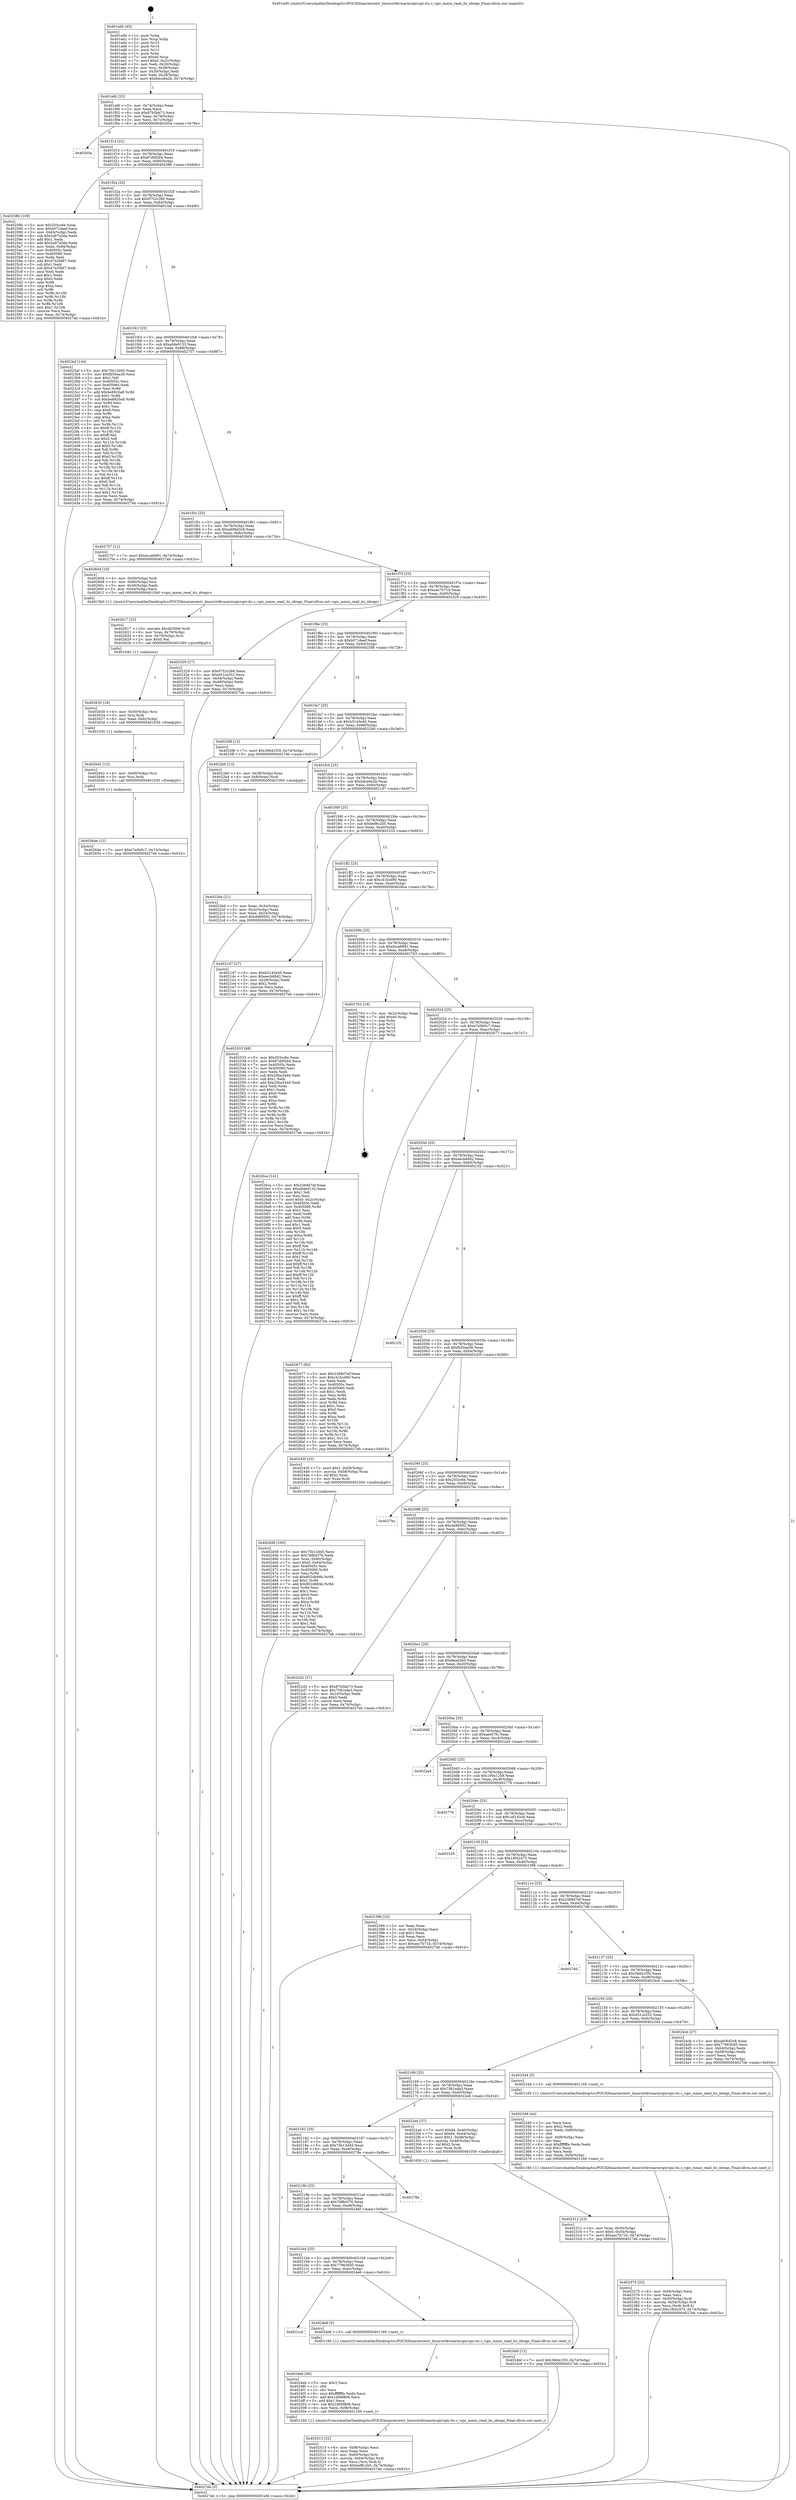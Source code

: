 digraph "0x401ed0" {
  label = "0x401ed0 (/mnt/c/Users/mathe/Desktop/tcc/POCII/binaries/extr_linuxvirtkvmarmvgicvgic-its.c_vgic_mmio_read_its_idregs_Final-ollvm.out::main(0))"
  labelloc = "t"
  node[shape=record]

  Entry [label="",width=0.3,height=0.3,shape=circle,fillcolor=black,style=filled]
  "0x401efd" [label="{
     0x401efd [23]\l
     | [instrs]\l
     &nbsp;&nbsp;0x401efd \<+3\>: mov -0x74(%rbp),%eax\l
     &nbsp;&nbsp;0x401f00 \<+2\>: mov %eax,%ecx\l
     &nbsp;&nbsp;0x401f02 \<+6\>: sub $0x87b5bb73,%ecx\l
     &nbsp;&nbsp;0x401f08 \<+3\>: mov %eax,-0x78(%rbp)\l
     &nbsp;&nbsp;0x401f0b \<+3\>: mov %ecx,-0x7c(%rbp)\l
     &nbsp;&nbsp;0x401f0e \<+6\>: je 000000000040265a \<main+0x78a\>\l
  }"]
  "0x40265a" [label="{
     0x40265a\l
  }", style=dashed]
  "0x401f14" [label="{
     0x401f14 [22]\l
     | [instrs]\l
     &nbsp;&nbsp;0x401f14 \<+5\>: jmp 0000000000401f19 \<main+0x49\>\l
     &nbsp;&nbsp;0x401f19 \<+3\>: mov -0x78(%rbp),%eax\l
     &nbsp;&nbsp;0x401f1c \<+5\>: sub $0x87d0f2b4,%eax\l
     &nbsp;&nbsp;0x401f21 \<+3\>: mov %eax,-0x80(%rbp)\l
     &nbsp;&nbsp;0x401f24 \<+6\>: je 000000000040258b \<main+0x6bb\>\l
  }"]
  Exit [label="",width=0.3,height=0.3,shape=circle,fillcolor=black,style=filled,peripheries=2]
  "0x40258b" [label="{
     0x40258b [109]\l
     | [instrs]\l
     &nbsp;&nbsp;0x40258b \<+5\>: mov $0x203cc6e,%eax\l
     &nbsp;&nbsp;0x402590 \<+5\>: mov $0xb071deef,%ecx\l
     &nbsp;&nbsp;0x402595 \<+3\>: mov -0x64(%rbp),%edx\l
     &nbsp;&nbsp;0x402598 \<+6\>: sub $0x5a97a3da,%edx\l
     &nbsp;&nbsp;0x40259e \<+3\>: add $0x1,%edx\l
     &nbsp;&nbsp;0x4025a1 \<+6\>: add $0x5a97a3da,%edx\l
     &nbsp;&nbsp;0x4025a7 \<+3\>: mov %edx,-0x64(%rbp)\l
     &nbsp;&nbsp;0x4025aa \<+7\>: mov 0x40505c,%edx\l
     &nbsp;&nbsp;0x4025b1 \<+7\>: mov 0x405060,%esi\l
     &nbsp;&nbsp;0x4025b8 \<+2\>: mov %edx,%edi\l
     &nbsp;&nbsp;0x4025ba \<+6\>: add $0x47e2f487,%edi\l
     &nbsp;&nbsp;0x4025c0 \<+3\>: sub $0x1,%edi\l
     &nbsp;&nbsp;0x4025c3 \<+6\>: sub $0x47e2f487,%edi\l
     &nbsp;&nbsp;0x4025c9 \<+3\>: imul %edi,%edx\l
     &nbsp;&nbsp;0x4025cc \<+3\>: and $0x1,%edx\l
     &nbsp;&nbsp;0x4025cf \<+3\>: cmp $0x0,%edx\l
     &nbsp;&nbsp;0x4025d2 \<+4\>: sete %r8b\l
     &nbsp;&nbsp;0x4025d6 \<+3\>: cmp $0xa,%esi\l
     &nbsp;&nbsp;0x4025d9 \<+4\>: setl %r9b\l
     &nbsp;&nbsp;0x4025dd \<+3\>: mov %r8b,%r10b\l
     &nbsp;&nbsp;0x4025e0 \<+3\>: and %r9b,%r10b\l
     &nbsp;&nbsp;0x4025e3 \<+3\>: xor %r9b,%r8b\l
     &nbsp;&nbsp;0x4025e6 \<+3\>: or %r8b,%r10b\l
     &nbsp;&nbsp;0x4025e9 \<+4\>: test $0x1,%r10b\l
     &nbsp;&nbsp;0x4025ed \<+3\>: cmovne %ecx,%eax\l
     &nbsp;&nbsp;0x4025f0 \<+3\>: mov %eax,-0x74(%rbp)\l
     &nbsp;&nbsp;0x4025f3 \<+5\>: jmp 00000000004027eb \<main+0x91b\>\l
  }"]
  "0x401f2a" [label="{
     0x401f2a [25]\l
     | [instrs]\l
     &nbsp;&nbsp;0x401f2a \<+5\>: jmp 0000000000401f2f \<main+0x5f\>\l
     &nbsp;&nbsp;0x401f2f \<+3\>: mov -0x78(%rbp),%eax\l
     &nbsp;&nbsp;0x401f32 \<+5\>: sub $0x9752c266,%eax\l
     &nbsp;&nbsp;0x401f37 \<+6\>: mov %eax,-0x84(%rbp)\l
     &nbsp;&nbsp;0x401f3d \<+6\>: je 00000000004023af \<main+0x4df\>\l
  }"]
  "0x40264e" [label="{
     0x40264e [12]\l
     | [instrs]\l
     &nbsp;&nbsp;0x40264e \<+7\>: movl $0xe7e0b5c7,-0x74(%rbp)\l
     &nbsp;&nbsp;0x402655 \<+5\>: jmp 00000000004027eb \<main+0x91b\>\l
  }"]
  "0x4023af" [label="{
     0x4023af [144]\l
     | [instrs]\l
     &nbsp;&nbsp;0x4023af \<+5\>: mov $0x75b13d45,%eax\l
     &nbsp;&nbsp;0x4023b4 \<+5\>: mov $0xfb50aa36,%ecx\l
     &nbsp;&nbsp;0x4023b9 \<+2\>: mov $0x1,%dl\l
     &nbsp;&nbsp;0x4023bb \<+7\>: mov 0x40505c,%esi\l
     &nbsp;&nbsp;0x4023c2 \<+7\>: mov 0x405060,%edi\l
     &nbsp;&nbsp;0x4023c9 \<+3\>: mov %esi,%r8d\l
     &nbsp;&nbsp;0x4023cc \<+7\>: add $0xbe8820a8,%r8d\l
     &nbsp;&nbsp;0x4023d3 \<+4\>: sub $0x1,%r8d\l
     &nbsp;&nbsp;0x4023d7 \<+7\>: sub $0xbe8820a8,%r8d\l
     &nbsp;&nbsp;0x4023de \<+4\>: imul %r8d,%esi\l
     &nbsp;&nbsp;0x4023e2 \<+3\>: and $0x1,%esi\l
     &nbsp;&nbsp;0x4023e5 \<+3\>: cmp $0x0,%esi\l
     &nbsp;&nbsp;0x4023e8 \<+4\>: sete %r9b\l
     &nbsp;&nbsp;0x4023ec \<+3\>: cmp $0xa,%edi\l
     &nbsp;&nbsp;0x4023ef \<+4\>: setl %r10b\l
     &nbsp;&nbsp;0x4023f3 \<+3\>: mov %r9b,%r11b\l
     &nbsp;&nbsp;0x4023f6 \<+4\>: xor $0xff,%r11b\l
     &nbsp;&nbsp;0x4023fa \<+3\>: mov %r10b,%bl\l
     &nbsp;&nbsp;0x4023fd \<+3\>: xor $0xff,%bl\l
     &nbsp;&nbsp;0x402400 \<+3\>: xor $0x0,%dl\l
     &nbsp;&nbsp;0x402403 \<+3\>: mov %r11b,%r14b\l
     &nbsp;&nbsp;0x402406 \<+4\>: and $0x0,%r14b\l
     &nbsp;&nbsp;0x40240a \<+3\>: and %dl,%r9b\l
     &nbsp;&nbsp;0x40240d \<+3\>: mov %bl,%r15b\l
     &nbsp;&nbsp;0x402410 \<+4\>: and $0x0,%r15b\l
     &nbsp;&nbsp;0x402414 \<+3\>: and %dl,%r10b\l
     &nbsp;&nbsp;0x402417 \<+3\>: or %r9b,%r14b\l
     &nbsp;&nbsp;0x40241a \<+3\>: or %r10b,%r15b\l
     &nbsp;&nbsp;0x40241d \<+3\>: xor %r15b,%r14b\l
     &nbsp;&nbsp;0x402420 \<+3\>: or %bl,%r11b\l
     &nbsp;&nbsp;0x402423 \<+4\>: xor $0xff,%r11b\l
     &nbsp;&nbsp;0x402427 \<+3\>: or $0x0,%dl\l
     &nbsp;&nbsp;0x40242a \<+3\>: and %dl,%r11b\l
     &nbsp;&nbsp;0x40242d \<+3\>: or %r11b,%r14b\l
     &nbsp;&nbsp;0x402430 \<+4\>: test $0x1,%r14b\l
     &nbsp;&nbsp;0x402434 \<+3\>: cmovne %ecx,%eax\l
     &nbsp;&nbsp;0x402437 \<+3\>: mov %eax,-0x74(%rbp)\l
     &nbsp;&nbsp;0x40243a \<+5\>: jmp 00000000004027eb \<main+0x91b\>\l
  }"]
  "0x401f43" [label="{
     0x401f43 [25]\l
     | [instrs]\l
     &nbsp;&nbsp;0x401f43 \<+5\>: jmp 0000000000401f48 \<main+0x78\>\l
     &nbsp;&nbsp;0x401f48 \<+3\>: mov -0x78(%rbp),%eax\l
     &nbsp;&nbsp;0x401f4b \<+5\>: sub $0xa0de0133,%eax\l
     &nbsp;&nbsp;0x401f50 \<+6\>: mov %eax,-0x88(%rbp)\l
     &nbsp;&nbsp;0x401f56 \<+6\>: je 0000000000402757 \<main+0x887\>\l
  }"]
  "0x402642" [label="{
     0x402642 [12]\l
     | [instrs]\l
     &nbsp;&nbsp;0x402642 \<+4\>: mov -0x60(%rbp),%rsi\l
     &nbsp;&nbsp;0x402646 \<+3\>: mov %rsi,%rdi\l
     &nbsp;&nbsp;0x402649 \<+5\>: call 0000000000401030 \<free@plt\>\l
     | [calls]\l
     &nbsp;&nbsp;0x401030 \{1\} (unknown)\l
  }"]
  "0x402757" [label="{
     0x402757 [12]\l
     | [instrs]\l
     &nbsp;&nbsp;0x402757 \<+7\>: movl $0xdcca6991,-0x74(%rbp)\l
     &nbsp;&nbsp;0x40275e \<+5\>: jmp 00000000004027eb \<main+0x91b\>\l
  }"]
  "0x401f5c" [label="{
     0x401f5c [25]\l
     | [instrs]\l
     &nbsp;&nbsp;0x401f5c \<+5\>: jmp 0000000000401f61 \<main+0x91\>\l
     &nbsp;&nbsp;0x401f61 \<+3\>: mov -0x78(%rbp),%eax\l
     &nbsp;&nbsp;0x401f64 \<+5\>: sub $0xa606d3c8,%eax\l
     &nbsp;&nbsp;0x401f69 \<+6\>: mov %eax,-0x8c(%rbp)\l
     &nbsp;&nbsp;0x401f6f \<+6\>: je 0000000000402604 \<main+0x734\>\l
  }"]
  "0x402630" [label="{
     0x402630 [18]\l
     | [instrs]\l
     &nbsp;&nbsp;0x402630 \<+4\>: mov -0x50(%rbp),%rsi\l
     &nbsp;&nbsp;0x402634 \<+3\>: mov %rsi,%rdi\l
     &nbsp;&nbsp;0x402637 \<+6\>: mov %eax,-0xfc(%rbp)\l
     &nbsp;&nbsp;0x40263d \<+5\>: call 0000000000401030 \<free@plt\>\l
     | [calls]\l
     &nbsp;&nbsp;0x401030 \{1\} (unknown)\l
  }"]
  "0x402604" [label="{
     0x402604 [19]\l
     | [instrs]\l
     &nbsp;&nbsp;0x402604 \<+4\>: mov -0x50(%rbp),%rdi\l
     &nbsp;&nbsp;0x402608 \<+4\>: mov -0x60(%rbp),%rsi\l
     &nbsp;&nbsp;0x40260c \<+3\>: mov -0x40(%rbp),%edx\l
     &nbsp;&nbsp;0x40260f \<+3\>: mov -0x44(%rbp),%ecx\l
     &nbsp;&nbsp;0x402612 \<+5\>: call 00000000004015b0 \<vgic_mmio_read_its_idregs\>\l
     | [calls]\l
     &nbsp;&nbsp;0x4015b0 \{1\} (/mnt/c/Users/mathe/Desktop/tcc/POCII/binaries/extr_linuxvirtkvmarmvgicvgic-its.c_vgic_mmio_read_its_idregs_Final-ollvm.out::vgic_mmio_read_its_idregs)\l
  }"]
  "0x401f75" [label="{
     0x401f75 [25]\l
     | [instrs]\l
     &nbsp;&nbsp;0x401f75 \<+5\>: jmp 0000000000401f7a \<main+0xaa\>\l
     &nbsp;&nbsp;0x401f7a \<+3\>: mov -0x78(%rbp),%eax\l
     &nbsp;&nbsp;0x401f7d \<+5\>: sub $0xaec7b71b,%eax\l
     &nbsp;&nbsp;0x401f82 \<+6\>: mov %eax,-0x90(%rbp)\l
     &nbsp;&nbsp;0x401f88 \<+6\>: je 0000000000402329 \<main+0x459\>\l
  }"]
  "0x402617" [label="{
     0x402617 [25]\l
     | [instrs]\l
     &nbsp;&nbsp;0x402617 \<+10\>: movabs $0x4030b6,%rdi\l
     &nbsp;&nbsp;0x402621 \<+4\>: mov %rax,-0x70(%rbp)\l
     &nbsp;&nbsp;0x402625 \<+4\>: mov -0x70(%rbp),%rsi\l
     &nbsp;&nbsp;0x402629 \<+2\>: mov $0x0,%al\l
     &nbsp;&nbsp;0x40262b \<+5\>: call 0000000000401040 \<printf@plt\>\l
     | [calls]\l
     &nbsp;&nbsp;0x401040 \{1\} (unknown)\l
  }"]
  "0x402329" [label="{
     0x402329 [27]\l
     | [instrs]\l
     &nbsp;&nbsp;0x402329 \<+5\>: mov $0x9752c266,%eax\l
     &nbsp;&nbsp;0x40232e \<+5\>: mov $0x451ce352,%ecx\l
     &nbsp;&nbsp;0x402333 \<+3\>: mov -0x54(%rbp),%edx\l
     &nbsp;&nbsp;0x402336 \<+3\>: cmp -0x48(%rbp),%edx\l
     &nbsp;&nbsp;0x402339 \<+3\>: cmovl %ecx,%eax\l
     &nbsp;&nbsp;0x40233c \<+3\>: mov %eax,-0x74(%rbp)\l
     &nbsp;&nbsp;0x40233f \<+5\>: jmp 00000000004027eb \<main+0x91b\>\l
  }"]
  "0x401f8e" [label="{
     0x401f8e [25]\l
     | [instrs]\l
     &nbsp;&nbsp;0x401f8e \<+5\>: jmp 0000000000401f93 \<main+0xc3\>\l
     &nbsp;&nbsp;0x401f93 \<+3\>: mov -0x78(%rbp),%eax\l
     &nbsp;&nbsp;0x401f96 \<+5\>: sub $0xb071deef,%eax\l
     &nbsp;&nbsp;0x401f9b \<+6\>: mov %eax,-0x94(%rbp)\l
     &nbsp;&nbsp;0x401fa1 \<+6\>: je 00000000004025f8 \<main+0x728\>\l
  }"]
  "0x402513" [label="{
     0x402513 [32]\l
     | [instrs]\l
     &nbsp;&nbsp;0x402513 \<+6\>: mov -0xf8(%rbp),%ecx\l
     &nbsp;&nbsp;0x402519 \<+3\>: imul %eax,%ecx\l
     &nbsp;&nbsp;0x40251c \<+4\>: mov -0x60(%rbp),%rsi\l
     &nbsp;&nbsp;0x402520 \<+4\>: movslq -0x64(%rbp),%rdi\l
     &nbsp;&nbsp;0x402524 \<+3\>: mov %ecx,(%rsi,%rdi,4)\l
     &nbsp;&nbsp;0x402527 \<+7\>: movl $0xbef8c2b5,-0x74(%rbp)\l
     &nbsp;&nbsp;0x40252e \<+5\>: jmp 00000000004027eb \<main+0x91b\>\l
  }"]
  "0x4025f8" [label="{
     0x4025f8 [12]\l
     | [instrs]\l
     &nbsp;&nbsp;0x4025f8 \<+7\>: movl $0x39d41f35,-0x74(%rbp)\l
     &nbsp;&nbsp;0x4025ff \<+5\>: jmp 00000000004027eb \<main+0x91b\>\l
  }"]
  "0x401fa7" [label="{
     0x401fa7 [25]\l
     | [instrs]\l
     &nbsp;&nbsp;0x401fa7 \<+5\>: jmp 0000000000401fac \<main+0xdc\>\l
     &nbsp;&nbsp;0x401fac \<+3\>: mov -0x78(%rbp),%eax\l
     &nbsp;&nbsp;0x401faf \<+5\>: sub $0xb3143e40,%eax\l
     &nbsp;&nbsp;0x401fb4 \<+6\>: mov %eax,-0x98(%rbp)\l
     &nbsp;&nbsp;0x401fba \<+6\>: je 00000000004022b0 \<main+0x3e0\>\l
  }"]
  "0x4024eb" [label="{
     0x4024eb [40]\l
     | [instrs]\l
     &nbsp;&nbsp;0x4024eb \<+5\>: mov $0x2,%ecx\l
     &nbsp;&nbsp;0x4024f0 \<+1\>: cltd\l
     &nbsp;&nbsp;0x4024f1 \<+2\>: idiv %ecx\l
     &nbsp;&nbsp;0x4024f3 \<+6\>: imul $0xfffffffe,%edx,%ecx\l
     &nbsp;&nbsp;0x4024f9 \<+6\>: add $0x1d06f808,%ecx\l
     &nbsp;&nbsp;0x4024ff \<+3\>: add $0x1,%ecx\l
     &nbsp;&nbsp;0x402502 \<+6\>: sub $0x1d06f808,%ecx\l
     &nbsp;&nbsp;0x402508 \<+6\>: mov %ecx,-0xf8(%rbp)\l
     &nbsp;&nbsp;0x40250e \<+5\>: call 0000000000401160 \<next_i\>\l
     | [calls]\l
     &nbsp;&nbsp;0x401160 \{1\} (/mnt/c/Users/mathe/Desktop/tcc/POCII/binaries/extr_linuxvirtkvmarmvgicvgic-its.c_vgic_mmio_read_its_idregs_Final-ollvm.out::next_i)\l
  }"]
  "0x4022b0" [label="{
     0x4022b0 [13]\l
     | [instrs]\l
     &nbsp;&nbsp;0x4022b0 \<+4\>: mov -0x38(%rbp),%rax\l
     &nbsp;&nbsp;0x4022b4 \<+4\>: mov 0x8(%rax),%rdi\l
     &nbsp;&nbsp;0x4022b8 \<+5\>: call 0000000000401060 \<atoi@plt\>\l
     | [calls]\l
     &nbsp;&nbsp;0x401060 \{1\} (unknown)\l
  }"]
  "0x401fc0" [label="{
     0x401fc0 [25]\l
     | [instrs]\l
     &nbsp;&nbsp;0x401fc0 \<+5\>: jmp 0000000000401fc5 \<main+0xf5\>\l
     &nbsp;&nbsp;0x401fc5 \<+3\>: mov -0x78(%rbp),%eax\l
     &nbsp;&nbsp;0x401fc8 \<+5\>: sub $0xb4ce6a2b,%eax\l
     &nbsp;&nbsp;0x401fcd \<+6\>: mov %eax,-0x9c(%rbp)\l
     &nbsp;&nbsp;0x401fd3 \<+6\>: je 00000000004021d7 \<main+0x307\>\l
  }"]
  "0x4021cd" [label="{
     0x4021cd\l
  }", style=dashed]
  "0x4021d7" [label="{
     0x4021d7 [27]\l
     | [instrs]\l
     &nbsp;&nbsp;0x4021d7 \<+5\>: mov $0xb3143e40,%eax\l
     &nbsp;&nbsp;0x4021dc \<+5\>: mov $0xeecb68d2,%ecx\l
     &nbsp;&nbsp;0x4021e1 \<+3\>: mov -0x28(%rbp),%edx\l
     &nbsp;&nbsp;0x4021e4 \<+3\>: cmp $0x2,%edx\l
     &nbsp;&nbsp;0x4021e7 \<+3\>: cmovne %ecx,%eax\l
     &nbsp;&nbsp;0x4021ea \<+3\>: mov %eax,-0x74(%rbp)\l
     &nbsp;&nbsp;0x4021ed \<+5\>: jmp 00000000004027eb \<main+0x91b\>\l
  }"]
  "0x401fd9" [label="{
     0x401fd9 [25]\l
     | [instrs]\l
     &nbsp;&nbsp;0x401fd9 \<+5\>: jmp 0000000000401fde \<main+0x10e\>\l
     &nbsp;&nbsp;0x401fde \<+3\>: mov -0x78(%rbp),%eax\l
     &nbsp;&nbsp;0x401fe1 \<+5\>: sub $0xbef8c2b5,%eax\l
     &nbsp;&nbsp;0x401fe6 \<+6\>: mov %eax,-0xa0(%rbp)\l
     &nbsp;&nbsp;0x401fec \<+6\>: je 0000000000402533 \<main+0x663\>\l
  }"]
  "0x4027eb" [label="{
     0x4027eb [5]\l
     | [instrs]\l
     &nbsp;&nbsp;0x4027eb \<+5\>: jmp 0000000000401efd \<main+0x2d\>\l
  }"]
  "0x401ed0" [label="{
     0x401ed0 [45]\l
     | [instrs]\l
     &nbsp;&nbsp;0x401ed0 \<+1\>: push %rbp\l
     &nbsp;&nbsp;0x401ed1 \<+3\>: mov %rsp,%rbp\l
     &nbsp;&nbsp;0x401ed4 \<+2\>: push %r15\l
     &nbsp;&nbsp;0x401ed6 \<+2\>: push %r14\l
     &nbsp;&nbsp;0x401ed8 \<+2\>: push %r12\l
     &nbsp;&nbsp;0x401eda \<+1\>: push %rbx\l
     &nbsp;&nbsp;0x401edb \<+7\>: sub $0xe0,%rsp\l
     &nbsp;&nbsp;0x401ee2 \<+7\>: movl $0x0,-0x2c(%rbp)\l
     &nbsp;&nbsp;0x401ee9 \<+3\>: mov %edi,-0x30(%rbp)\l
     &nbsp;&nbsp;0x401eec \<+4\>: mov %rsi,-0x38(%rbp)\l
     &nbsp;&nbsp;0x401ef0 \<+3\>: mov -0x30(%rbp),%edi\l
     &nbsp;&nbsp;0x401ef3 \<+3\>: mov %edi,-0x28(%rbp)\l
     &nbsp;&nbsp;0x401ef6 \<+7\>: movl $0xb4ce6a2b,-0x74(%rbp)\l
  }"]
  "0x4022bd" [label="{
     0x4022bd [21]\l
     | [instrs]\l
     &nbsp;&nbsp;0x4022bd \<+3\>: mov %eax,-0x3c(%rbp)\l
     &nbsp;&nbsp;0x4022c0 \<+3\>: mov -0x3c(%rbp),%eax\l
     &nbsp;&nbsp;0x4022c3 \<+3\>: mov %eax,-0x24(%rbp)\l
     &nbsp;&nbsp;0x4022c6 \<+7\>: movl $0x4689502,-0x74(%rbp)\l
     &nbsp;&nbsp;0x4022cd \<+5\>: jmp 00000000004027eb \<main+0x91b\>\l
  }"]
  "0x4024e6" [label="{
     0x4024e6 [5]\l
     | [instrs]\l
     &nbsp;&nbsp;0x4024e6 \<+5\>: call 0000000000401160 \<next_i\>\l
     | [calls]\l
     &nbsp;&nbsp;0x401160 \{1\} (/mnt/c/Users/mathe/Desktop/tcc/POCII/binaries/extr_linuxvirtkvmarmvgicvgic-its.c_vgic_mmio_read_its_idregs_Final-ollvm.out::next_i)\l
  }"]
  "0x402533" [label="{
     0x402533 [88]\l
     | [instrs]\l
     &nbsp;&nbsp;0x402533 \<+5\>: mov $0x203cc6e,%eax\l
     &nbsp;&nbsp;0x402538 \<+5\>: mov $0x87d0f2b4,%ecx\l
     &nbsp;&nbsp;0x40253d \<+7\>: mov 0x40505c,%edx\l
     &nbsp;&nbsp;0x402544 \<+7\>: mov 0x405060,%esi\l
     &nbsp;&nbsp;0x40254b \<+2\>: mov %edx,%edi\l
     &nbsp;&nbsp;0x40254d \<+6\>: sub $0x20ba3440,%edi\l
     &nbsp;&nbsp;0x402553 \<+3\>: sub $0x1,%edi\l
     &nbsp;&nbsp;0x402556 \<+6\>: add $0x20ba3440,%edi\l
     &nbsp;&nbsp;0x40255c \<+3\>: imul %edi,%edx\l
     &nbsp;&nbsp;0x40255f \<+3\>: and $0x1,%edx\l
     &nbsp;&nbsp;0x402562 \<+3\>: cmp $0x0,%edx\l
     &nbsp;&nbsp;0x402565 \<+4\>: sete %r8b\l
     &nbsp;&nbsp;0x402569 \<+3\>: cmp $0xa,%esi\l
     &nbsp;&nbsp;0x40256c \<+4\>: setl %r9b\l
     &nbsp;&nbsp;0x402570 \<+3\>: mov %r8b,%r10b\l
     &nbsp;&nbsp;0x402573 \<+3\>: and %r9b,%r10b\l
     &nbsp;&nbsp;0x402576 \<+3\>: xor %r9b,%r8b\l
     &nbsp;&nbsp;0x402579 \<+3\>: or %r8b,%r10b\l
     &nbsp;&nbsp;0x40257c \<+4\>: test $0x1,%r10b\l
     &nbsp;&nbsp;0x402580 \<+3\>: cmovne %ecx,%eax\l
     &nbsp;&nbsp;0x402583 \<+3\>: mov %eax,-0x74(%rbp)\l
     &nbsp;&nbsp;0x402586 \<+5\>: jmp 00000000004027eb \<main+0x91b\>\l
  }"]
  "0x401ff2" [label="{
     0x401ff2 [25]\l
     | [instrs]\l
     &nbsp;&nbsp;0x401ff2 \<+5\>: jmp 0000000000401ff7 \<main+0x127\>\l
     &nbsp;&nbsp;0x401ff7 \<+3\>: mov -0x78(%rbp),%eax\l
     &nbsp;&nbsp;0x401ffa \<+5\>: sub $0xc41bcd90,%eax\l
     &nbsp;&nbsp;0x401fff \<+6\>: mov %eax,-0xa4(%rbp)\l
     &nbsp;&nbsp;0x402005 \<+6\>: je 00000000004026ca \<main+0x7fa\>\l
  }"]
  "0x4021b4" [label="{
     0x4021b4 [25]\l
     | [instrs]\l
     &nbsp;&nbsp;0x4021b4 \<+5\>: jmp 00000000004021b9 \<main+0x2e9\>\l
     &nbsp;&nbsp;0x4021b9 \<+3\>: mov -0x78(%rbp),%eax\l
     &nbsp;&nbsp;0x4021bc \<+5\>: sub $0x77963b95,%eax\l
     &nbsp;&nbsp;0x4021c1 \<+6\>: mov %eax,-0xec(%rbp)\l
     &nbsp;&nbsp;0x4021c7 \<+6\>: je 00000000004024e6 \<main+0x616\>\l
  }"]
  "0x4026ca" [label="{
     0x4026ca [141]\l
     | [instrs]\l
     &nbsp;&nbsp;0x4026ca \<+5\>: mov $0x2368d7ef,%eax\l
     &nbsp;&nbsp;0x4026cf \<+5\>: mov $0xa0de0133,%ecx\l
     &nbsp;&nbsp;0x4026d4 \<+2\>: mov $0x1,%dl\l
     &nbsp;&nbsp;0x4026d6 \<+2\>: xor %esi,%esi\l
     &nbsp;&nbsp;0x4026d8 \<+7\>: movl $0x0,-0x2c(%rbp)\l
     &nbsp;&nbsp;0x4026df \<+7\>: mov 0x40505c,%edi\l
     &nbsp;&nbsp;0x4026e6 \<+8\>: mov 0x405060,%r8d\l
     &nbsp;&nbsp;0x4026ee \<+3\>: sub $0x1,%esi\l
     &nbsp;&nbsp;0x4026f1 \<+3\>: mov %edi,%r9d\l
     &nbsp;&nbsp;0x4026f4 \<+3\>: add %esi,%r9d\l
     &nbsp;&nbsp;0x4026f7 \<+4\>: imul %r9d,%edi\l
     &nbsp;&nbsp;0x4026fb \<+3\>: and $0x1,%edi\l
     &nbsp;&nbsp;0x4026fe \<+3\>: cmp $0x0,%edi\l
     &nbsp;&nbsp;0x402701 \<+4\>: sete %r10b\l
     &nbsp;&nbsp;0x402705 \<+4\>: cmp $0xa,%r8d\l
     &nbsp;&nbsp;0x402709 \<+4\>: setl %r11b\l
     &nbsp;&nbsp;0x40270d \<+3\>: mov %r10b,%bl\l
     &nbsp;&nbsp;0x402710 \<+3\>: xor $0xff,%bl\l
     &nbsp;&nbsp;0x402713 \<+3\>: mov %r11b,%r14b\l
     &nbsp;&nbsp;0x402716 \<+4\>: xor $0xff,%r14b\l
     &nbsp;&nbsp;0x40271a \<+3\>: xor $0x1,%dl\l
     &nbsp;&nbsp;0x40271d \<+3\>: mov %bl,%r15b\l
     &nbsp;&nbsp;0x402720 \<+4\>: and $0xff,%r15b\l
     &nbsp;&nbsp;0x402724 \<+3\>: and %dl,%r10b\l
     &nbsp;&nbsp;0x402727 \<+3\>: mov %r14b,%r12b\l
     &nbsp;&nbsp;0x40272a \<+4\>: and $0xff,%r12b\l
     &nbsp;&nbsp;0x40272e \<+3\>: and %dl,%r11b\l
     &nbsp;&nbsp;0x402731 \<+3\>: or %r10b,%r15b\l
     &nbsp;&nbsp;0x402734 \<+3\>: or %r11b,%r12b\l
     &nbsp;&nbsp;0x402737 \<+3\>: xor %r12b,%r15b\l
     &nbsp;&nbsp;0x40273a \<+3\>: or %r14b,%bl\l
     &nbsp;&nbsp;0x40273d \<+3\>: xor $0xff,%bl\l
     &nbsp;&nbsp;0x402740 \<+3\>: or $0x1,%dl\l
     &nbsp;&nbsp;0x402743 \<+2\>: and %dl,%bl\l
     &nbsp;&nbsp;0x402745 \<+3\>: or %bl,%r15b\l
     &nbsp;&nbsp;0x402748 \<+4\>: test $0x1,%r15b\l
     &nbsp;&nbsp;0x40274c \<+3\>: cmovne %ecx,%eax\l
     &nbsp;&nbsp;0x40274f \<+3\>: mov %eax,-0x74(%rbp)\l
     &nbsp;&nbsp;0x402752 \<+5\>: jmp 00000000004027eb \<main+0x91b\>\l
  }"]
  "0x40200b" [label="{
     0x40200b [25]\l
     | [instrs]\l
     &nbsp;&nbsp;0x40200b \<+5\>: jmp 0000000000402010 \<main+0x140\>\l
     &nbsp;&nbsp;0x402010 \<+3\>: mov -0x78(%rbp),%eax\l
     &nbsp;&nbsp;0x402013 \<+5\>: sub $0xdcca6991,%eax\l
     &nbsp;&nbsp;0x402018 \<+6\>: mov %eax,-0xa8(%rbp)\l
     &nbsp;&nbsp;0x40201e \<+6\>: je 0000000000402763 \<main+0x893\>\l
  }"]
  "0x4024bf" [label="{
     0x4024bf [12]\l
     | [instrs]\l
     &nbsp;&nbsp;0x4024bf \<+7\>: movl $0x39d41f35,-0x74(%rbp)\l
     &nbsp;&nbsp;0x4024c6 \<+5\>: jmp 00000000004027eb \<main+0x91b\>\l
  }"]
  "0x402763" [label="{
     0x402763 [19]\l
     | [instrs]\l
     &nbsp;&nbsp;0x402763 \<+3\>: mov -0x2c(%rbp),%eax\l
     &nbsp;&nbsp;0x402766 \<+7\>: add $0xe0,%rsp\l
     &nbsp;&nbsp;0x40276d \<+1\>: pop %rbx\l
     &nbsp;&nbsp;0x40276e \<+2\>: pop %r12\l
     &nbsp;&nbsp;0x402770 \<+2\>: pop %r14\l
     &nbsp;&nbsp;0x402772 \<+2\>: pop %r15\l
     &nbsp;&nbsp;0x402774 \<+1\>: pop %rbp\l
     &nbsp;&nbsp;0x402775 \<+1\>: ret\l
  }"]
  "0x402024" [label="{
     0x402024 [25]\l
     | [instrs]\l
     &nbsp;&nbsp;0x402024 \<+5\>: jmp 0000000000402029 \<main+0x159\>\l
     &nbsp;&nbsp;0x402029 \<+3\>: mov -0x78(%rbp),%eax\l
     &nbsp;&nbsp;0x40202c \<+5\>: sub $0xe7e0b5c7,%eax\l
     &nbsp;&nbsp;0x402031 \<+6\>: mov %eax,-0xac(%rbp)\l
     &nbsp;&nbsp;0x402037 \<+6\>: je 0000000000402677 \<main+0x7a7\>\l
  }"]
  "0x40219b" [label="{
     0x40219b [25]\l
     | [instrs]\l
     &nbsp;&nbsp;0x40219b \<+5\>: jmp 00000000004021a0 \<main+0x2d0\>\l
     &nbsp;&nbsp;0x4021a0 \<+3\>: mov -0x78(%rbp),%eax\l
     &nbsp;&nbsp;0x4021a3 \<+5\>: sub $0x76f6d376,%eax\l
     &nbsp;&nbsp;0x4021a8 \<+6\>: mov %eax,-0xe8(%rbp)\l
     &nbsp;&nbsp;0x4021ae \<+6\>: je 00000000004024bf \<main+0x5ef\>\l
  }"]
  "0x402677" [label="{
     0x402677 [83]\l
     | [instrs]\l
     &nbsp;&nbsp;0x402677 \<+5\>: mov $0x2368d7ef,%eax\l
     &nbsp;&nbsp;0x40267c \<+5\>: mov $0xc41bcd90,%ecx\l
     &nbsp;&nbsp;0x402681 \<+2\>: xor %edx,%edx\l
     &nbsp;&nbsp;0x402683 \<+7\>: mov 0x40505c,%esi\l
     &nbsp;&nbsp;0x40268a \<+7\>: mov 0x405060,%edi\l
     &nbsp;&nbsp;0x402691 \<+3\>: sub $0x1,%edx\l
     &nbsp;&nbsp;0x402694 \<+3\>: mov %esi,%r8d\l
     &nbsp;&nbsp;0x402697 \<+3\>: add %edx,%r8d\l
     &nbsp;&nbsp;0x40269a \<+4\>: imul %r8d,%esi\l
     &nbsp;&nbsp;0x40269e \<+3\>: and $0x1,%esi\l
     &nbsp;&nbsp;0x4026a1 \<+3\>: cmp $0x0,%esi\l
     &nbsp;&nbsp;0x4026a4 \<+4\>: sete %r9b\l
     &nbsp;&nbsp;0x4026a8 \<+3\>: cmp $0xa,%edi\l
     &nbsp;&nbsp;0x4026ab \<+4\>: setl %r10b\l
     &nbsp;&nbsp;0x4026af \<+3\>: mov %r9b,%r11b\l
     &nbsp;&nbsp;0x4026b2 \<+3\>: and %r10b,%r11b\l
     &nbsp;&nbsp;0x4026b5 \<+3\>: xor %r10b,%r9b\l
     &nbsp;&nbsp;0x4026b8 \<+3\>: or %r9b,%r11b\l
     &nbsp;&nbsp;0x4026bb \<+4\>: test $0x1,%r11b\l
     &nbsp;&nbsp;0x4026bf \<+3\>: cmovne %ecx,%eax\l
     &nbsp;&nbsp;0x4026c2 \<+3\>: mov %eax,-0x74(%rbp)\l
     &nbsp;&nbsp;0x4026c5 \<+5\>: jmp 00000000004027eb \<main+0x91b\>\l
  }"]
  "0x40203d" [label="{
     0x40203d [25]\l
     | [instrs]\l
     &nbsp;&nbsp;0x40203d \<+5\>: jmp 0000000000402042 \<main+0x172\>\l
     &nbsp;&nbsp;0x402042 \<+3\>: mov -0x78(%rbp),%eax\l
     &nbsp;&nbsp;0x402045 \<+5\>: sub $0xeecb68d2,%eax\l
     &nbsp;&nbsp;0x40204a \<+6\>: mov %eax,-0xb0(%rbp)\l
     &nbsp;&nbsp;0x402050 \<+6\>: je 00000000004021f2 \<main+0x322\>\l
  }"]
  "0x40278e" [label="{
     0x40278e\l
  }", style=dashed]
  "0x4021f2" [label="{
     0x4021f2\l
  }", style=dashed]
  "0x402056" [label="{
     0x402056 [25]\l
     | [instrs]\l
     &nbsp;&nbsp;0x402056 \<+5\>: jmp 000000000040205b \<main+0x18b\>\l
     &nbsp;&nbsp;0x40205b \<+3\>: mov -0x78(%rbp),%eax\l
     &nbsp;&nbsp;0x40205e \<+5\>: sub $0xfb50aa36,%eax\l
     &nbsp;&nbsp;0x402063 \<+6\>: mov %eax,-0xb4(%rbp)\l
     &nbsp;&nbsp;0x402069 \<+6\>: je 000000000040243f \<main+0x56f\>\l
  }"]
  "0x402456" [label="{
     0x402456 [105]\l
     | [instrs]\l
     &nbsp;&nbsp;0x402456 \<+5\>: mov $0x75b13d45,%ecx\l
     &nbsp;&nbsp;0x40245b \<+5\>: mov $0x76f6d376,%edx\l
     &nbsp;&nbsp;0x402460 \<+4\>: mov %rax,-0x60(%rbp)\l
     &nbsp;&nbsp;0x402464 \<+7\>: movl $0x0,-0x64(%rbp)\l
     &nbsp;&nbsp;0x40246b \<+7\>: mov 0x40505c,%esi\l
     &nbsp;&nbsp;0x402472 \<+8\>: mov 0x405060,%r8d\l
     &nbsp;&nbsp;0x40247a \<+3\>: mov %esi,%r9d\l
     &nbsp;&nbsp;0x40247d \<+7\>: sub $0x802db94b,%r9d\l
     &nbsp;&nbsp;0x402484 \<+4\>: sub $0x1,%r9d\l
     &nbsp;&nbsp;0x402488 \<+7\>: add $0x802db94b,%r9d\l
     &nbsp;&nbsp;0x40248f \<+4\>: imul %r9d,%esi\l
     &nbsp;&nbsp;0x402493 \<+3\>: and $0x1,%esi\l
     &nbsp;&nbsp;0x402496 \<+3\>: cmp $0x0,%esi\l
     &nbsp;&nbsp;0x402499 \<+4\>: sete %r10b\l
     &nbsp;&nbsp;0x40249d \<+4\>: cmp $0xa,%r8d\l
     &nbsp;&nbsp;0x4024a1 \<+4\>: setl %r11b\l
     &nbsp;&nbsp;0x4024a5 \<+3\>: mov %r10b,%bl\l
     &nbsp;&nbsp;0x4024a8 \<+3\>: and %r11b,%bl\l
     &nbsp;&nbsp;0x4024ab \<+3\>: xor %r11b,%r10b\l
     &nbsp;&nbsp;0x4024ae \<+3\>: or %r10b,%bl\l
     &nbsp;&nbsp;0x4024b1 \<+3\>: test $0x1,%bl\l
     &nbsp;&nbsp;0x4024b4 \<+3\>: cmovne %edx,%ecx\l
     &nbsp;&nbsp;0x4024b7 \<+3\>: mov %ecx,-0x74(%rbp)\l
     &nbsp;&nbsp;0x4024ba \<+5\>: jmp 00000000004027eb \<main+0x91b\>\l
  }"]
  "0x40243f" [label="{
     0x40243f [23]\l
     | [instrs]\l
     &nbsp;&nbsp;0x40243f \<+7\>: movl $0x1,-0x58(%rbp)\l
     &nbsp;&nbsp;0x402446 \<+4\>: movslq -0x58(%rbp),%rax\l
     &nbsp;&nbsp;0x40244a \<+4\>: shl $0x2,%rax\l
     &nbsp;&nbsp;0x40244e \<+3\>: mov %rax,%rdi\l
     &nbsp;&nbsp;0x402451 \<+5\>: call 0000000000401050 \<malloc@plt\>\l
     | [calls]\l
     &nbsp;&nbsp;0x401050 \{1\} (unknown)\l
  }"]
  "0x40206f" [label="{
     0x40206f [25]\l
     | [instrs]\l
     &nbsp;&nbsp;0x40206f \<+5\>: jmp 0000000000402074 \<main+0x1a4\>\l
     &nbsp;&nbsp;0x402074 \<+3\>: mov -0x78(%rbp),%eax\l
     &nbsp;&nbsp;0x402077 \<+5\>: sub $0x203cc6e,%eax\l
     &nbsp;&nbsp;0x40207c \<+6\>: mov %eax,-0xb8(%rbp)\l
     &nbsp;&nbsp;0x402082 \<+6\>: je 00000000004027bc \<main+0x8ec\>\l
  }"]
  "0x402375" [label="{
     0x402375 [33]\l
     | [instrs]\l
     &nbsp;&nbsp;0x402375 \<+6\>: mov -0xf4(%rbp),%ecx\l
     &nbsp;&nbsp;0x40237b \<+3\>: imul %eax,%ecx\l
     &nbsp;&nbsp;0x40237e \<+4\>: mov -0x50(%rbp),%rdi\l
     &nbsp;&nbsp;0x402382 \<+4\>: movslq -0x54(%rbp),%r8\l
     &nbsp;&nbsp;0x402386 \<+4\>: mov %ecx,(%rdi,%r8,4)\l
     &nbsp;&nbsp;0x40238a \<+7\>: movl $0x1f042475,-0x74(%rbp)\l
     &nbsp;&nbsp;0x402391 \<+5\>: jmp 00000000004027eb \<main+0x91b\>\l
  }"]
  "0x4027bc" [label="{
     0x4027bc\l
  }", style=dashed]
  "0x402088" [label="{
     0x402088 [25]\l
     | [instrs]\l
     &nbsp;&nbsp;0x402088 \<+5\>: jmp 000000000040208d \<main+0x1bd\>\l
     &nbsp;&nbsp;0x40208d \<+3\>: mov -0x78(%rbp),%eax\l
     &nbsp;&nbsp;0x402090 \<+5\>: sub $0x4689502,%eax\l
     &nbsp;&nbsp;0x402095 \<+6\>: mov %eax,-0xbc(%rbp)\l
     &nbsp;&nbsp;0x40209b \<+6\>: je 00000000004022d2 \<main+0x402\>\l
  }"]
  "0x402349" [label="{
     0x402349 [44]\l
     | [instrs]\l
     &nbsp;&nbsp;0x402349 \<+2\>: xor %ecx,%ecx\l
     &nbsp;&nbsp;0x40234b \<+5\>: mov $0x2,%edx\l
     &nbsp;&nbsp;0x402350 \<+6\>: mov %edx,-0xf0(%rbp)\l
     &nbsp;&nbsp;0x402356 \<+1\>: cltd\l
     &nbsp;&nbsp;0x402357 \<+6\>: mov -0xf0(%rbp),%esi\l
     &nbsp;&nbsp;0x40235d \<+2\>: idiv %esi\l
     &nbsp;&nbsp;0x40235f \<+6\>: imul $0xfffffffe,%edx,%edx\l
     &nbsp;&nbsp;0x402365 \<+3\>: sub $0x1,%ecx\l
     &nbsp;&nbsp;0x402368 \<+2\>: sub %ecx,%edx\l
     &nbsp;&nbsp;0x40236a \<+6\>: mov %edx,-0xf4(%rbp)\l
     &nbsp;&nbsp;0x402370 \<+5\>: call 0000000000401160 \<next_i\>\l
     | [calls]\l
     &nbsp;&nbsp;0x401160 \{1\} (/mnt/c/Users/mathe/Desktop/tcc/POCII/binaries/extr_linuxvirtkvmarmvgicvgic-its.c_vgic_mmio_read_its_idregs_Final-ollvm.out::next_i)\l
  }"]
  "0x4022d2" [label="{
     0x4022d2 [27]\l
     | [instrs]\l
     &nbsp;&nbsp;0x4022d2 \<+5\>: mov $0x87b5bb73,%eax\l
     &nbsp;&nbsp;0x4022d7 \<+5\>: mov $0x7581eda3,%ecx\l
     &nbsp;&nbsp;0x4022dc \<+3\>: mov -0x24(%rbp),%edx\l
     &nbsp;&nbsp;0x4022df \<+3\>: cmp $0x0,%edx\l
     &nbsp;&nbsp;0x4022e2 \<+3\>: cmove %ecx,%eax\l
     &nbsp;&nbsp;0x4022e5 \<+3\>: mov %eax,-0x74(%rbp)\l
     &nbsp;&nbsp;0x4022e8 \<+5\>: jmp 00000000004027eb \<main+0x91b\>\l
  }"]
  "0x4020a1" [label="{
     0x4020a1 [25]\l
     | [instrs]\l
     &nbsp;&nbsp;0x4020a1 \<+5\>: jmp 00000000004020a6 \<main+0x1d6\>\l
     &nbsp;&nbsp;0x4020a6 \<+3\>: mov -0x78(%rbp),%eax\l
     &nbsp;&nbsp;0x4020a9 \<+5\>: sub $0x8ead2b0,%eax\l
     &nbsp;&nbsp;0x4020ae \<+6\>: mov %eax,-0xc0(%rbp)\l
     &nbsp;&nbsp;0x4020b4 \<+6\>: je 0000000000402666 \<main+0x796\>\l
  }"]
  "0x402312" [label="{
     0x402312 [23]\l
     | [instrs]\l
     &nbsp;&nbsp;0x402312 \<+4\>: mov %rax,-0x50(%rbp)\l
     &nbsp;&nbsp;0x402316 \<+7\>: movl $0x0,-0x54(%rbp)\l
     &nbsp;&nbsp;0x40231d \<+7\>: movl $0xaec7b71b,-0x74(%rbp)\l
     &nbsp;&nbsp;0x402324 \<+5\>: jmp 00000000004027eb \<main+0x91b\>\l
  }"]
  "0x402666" [label="{
     0x402666\l
  }", style=dashed]
  "0x4020ba" [label="{
     0x4020ba [25]\l
     | [instrs]\l
     &nbsp;&nbsp;0x4020ba \<+5\>: jmp 00000000004020bf \<main+0x1ef\>\l
     &nbsp;&nbsp;0x4020bf \<+3\>: mov -0x78(%rbp),%eax\l
     &nbsp;&nbsp;0x4020c2 \<+5\>: sub $0xaee07fc,%eax\l
     &nbsp;&nbsp;0x4020c7 \<+6\>: mov %eax,-0xc4(%rbp)\l
     &nbsp;&nbsp;0x4020cd \<+6\>: je 00000000004022a4 \<main+0x3d4\>\l
  }"]
  "0x402182" [label="{
     0x402182 [25]\l
     | [instrs]\l
     &nbsp;&nbsp;0x402182 \<+5\>: jmp 0000000000402187 \<main+0x2b7\>\l
     &nbsp;&nbsp;0x402187 \<+3\>: mov -0x78(%rbp),%eax\l
     &nbsp;&nbsp;0x40218a \<+5\>: sub $0x75b13d45,%eax\l
     &nbsp;&nbsp;0x40218f \<+6\>: mov %eax,-0xe4(%rbp)\l
     &nbsp;&nbsp;0x402195 \<+6\>: je 000000000040278e \<main+0x8be\>\l
  }"]
  "0x4022a4" [label="{
     0x4022a4\l
  }", style=dashed]
  "0x4020d3" [label="{
     0x4020d3 [25]\l
     | [instrs]\l
     &nbsp;&nbsp;0x4020d3 \<+5\>: jmp 00000000004020d8 \<main+0x208\>\l
     &nbsp;&nbsp;0x4020d8 \<+3\>: mov -0x78(%rbp),%eax\l
     &nbsp;&nbsp;0x4020db \<+5\>: sub $0x190a1259,%eax\l
     &nbsp;&nbsp;0x4020e0 \<+6\>: mov %eax,-0xc8(%rbp)\l
     &nbsp;&nbsp;0x4020e6 \<+6\>: je 0000000000402776 \<main+0x8a6\>\l
  }"]
  "0x4022ed" [label="{
     0x4022ed [37]\l
     | [instrs]\l
     &nbsp;&nbsp;0x4022ed \<+7\>: movl $0x64,-0x40(%rbp)\l
     &nbsp;&nbsp;0x4022f4 \<+7\>: movl $0x64,-0x44(%rbp)\l
     &nbsp;&nbsp;0x4022fb \<+7\>: movl $0x1,-0x48(%rbp)\l
     &nbsp;&nbsp;0x402302 \<+4\>: movslq -0x48(%rbp),%rax\l
     &nbsp;&nbsp;0x402306 \<+4\>: shl $0x2,%rax\l
     &nbsp;&nbsp;0x40230a \<+3\>: mov %rax,%rdi\l
     &nbsp;&nbsp;0x40230d \<+5\>: call 0000000000401050 \<malloc@plt\>\l
     | [calls]\l
     &nbsp;&nbsp;0x401050 \{1\} (unknown)\l
  }"]
  "0x402776" [label="{
     0x402776\l
  }", style=dashed]
  "0x4020ec" [label="{
     0x4020ec [25]\l
     | [instrs]\l
     &nbsp;&nbsp;0x4020ec \<+5\>: jmp 00000000004020f1 \<main+0x221\>\l
     &nbsp;&nbsp;0x4020f1 \<+3\>: mov -0x78(%rbp),%eax\l
     &nbsp;&nbsp;0x4020f4 \<+5\>: sub $0x1ef143c8,%eax\l
     &nbsp;&nbsp;0x4020f9 \<+6\>: mov %eax,-0xcc(%rbp)\l
     &nbsp;&nbsp;0x4020ff \<+6\>: je 0000000000402245 \<main+0x375\>\l
  }"]
  "0x402169" [label="{
     0x402169 [25]\l
     | [instrs]\l
     &nbsp;&nbsp;0x402169 \<+5\>: jmp 000000000040216e \<main+0x29e\>\l
     &nbsp;&nbsp;0x40216e \<+3\>: mov -0x78(%rbp),%eax\l
     &nbsp;&nbsp;0x402171 \<+5\>: sub $0x7581eda3,%eax\l
     &nbsp;&nbsp;0x402176 \<+6\>: mov %eax,-0xe0(%rbp)\l
     &nbsp;&nbsp;0x40217c \<+6\>: je 00000000004022ed \<main+0x41d\>\l
  }"]
  "0x402245" [label="{
     0x402245\l
  }", style=dashed]
  "0x402105" [label="{
     0x402105 [25]\l
     | [instrs]\l
     &nbsp;&nbsp;0x402105 \<+5\>: jmp 000000000040210a \<main+0x23a\>\l
     &nbsp;&nbsp;0x40210a \<+3\>: mov -0x78(%rbp),%eax\l
     &nbsp;&nbsp;0x40210d \<+5\>: sub $0x1f042475,%eax\l
     &nbsp;&nbsp;0x402112 \<+6\>: mov %eax,-0xd0(%rbp)\l
     &nbsp;&nbsp;0x402118 \<+6\>: je 0000000000402396 \<main+0x4c6\>\l
  }"]
  "0x402344" [label="{
     0x402344 [5]\l
     | [instrs]\l
     &nbsp;&nbsp;0x402344 \<+5\>: call 0000000000401160 \<next_i\>\l
     | [calls]\l
     &nbsp;&nbsp;0x401160 \{1\} (/mnt/c/Users/mathe/Desktop/tcc/POCII/binaries/extr_linuxvirtkvmarmvgicvgic-its.c_vgic_mmio_read_its_idregs_Final-ollvm.out::next_i)\l
  }"]
  "0x402396" [label="{
     0x402396 [25]\l
     | [instrs]\l
     &nbsp;&nbsp;0x402396 \<+2\>: xor %eax,%eax\l
     &nbsp;&nbsp;0x402398 \<+3\>: mov -0x54(%rbp),%ecx\l
     &nbsp;&nbsp;0x40239b \<+3\>: sub $0x1,%eax\l
     &nbsp;&nbsp;0x40239e \<+2\>: sub %eax,%ecx\l
     &nbsp;&nbsp;0x4023a0 \<+3\>: mov %ecx,-0x54(%rbp)\l
     &nbsp;&nbsp;0x4023a3 \<+7\>: movl $0xaec7b71b,-0x74(%rbp)\l
     &nbsp;&nbsp;0x4023aa \<+5\>: jmp 00000000004027eb \<main+0x91b\>\l
  }"]
  "0x40211e" [label="{
     0x40211e [25]\l
     | [instrs]\l
     &nbsp;&nbsp;0x40211e \<+5\>: jmp 0000000000402123 \<main+0x253\>\l
     &nbsp;&nbsp;0x402123 \<+3\>: mov -0x78(%rbp),%eax\l
     &nbsp;&nbsp;0x402126 \<+5\>: sub $0x2368d7ef,%eax\l
     &nbsp;&nbsp;0x40212b \<+6\>: mov %eax,-0xd4(%rbp)\l
     &nbsp;&nbsp;0x402131 \<+6\>: je 00000000004027dd \<main+0x90d\>\l
  }"]
  "0x402150" [label="{
     0x402150 [25]\l
     | [instrs]\l
     &nbsp;&nbsp;0x402150 \<+5\>: jmp 0000000000402155 \<main+0x285\>\l
     &nbsp;&nbsp;0x402155 \<+3\>: mov -0x78(%rbp),%eax\l
     &nbsp;&nbsp;0x402158 \<+5\>: sub $0x451ce352,%eax\l
     &nbsp;&nbsp;0x40215d \<+6\>: mov %eax,-0xdc(%rbp)\l
     &nbsp;&nbsp;0x402163 \<+6\>: je 0000000000402344 \<main+0x474\>\l
  }"]
  "0x4027dd" [label="{
     0x4027dd\l
  }", style=dashed]
  "0x402137" [label="{
     0x402137 [25]\l
     | [instrs]\l
     &nbsp;&nbsp;0x402137 \<+5\>: jmp 000000000040213c \<main+0x26c\>\l
     &nbsp;&nbsp;0x40213c \<+3\>: mov -0x78(%rbp),%eax\l
     &nbsp;&nbsp;0x40213f \<+5\>: sub $0x39d41f35,%eax\l
     &nbsp;&nbsp;0x402144 \<+6\>: mov %eax,-0xd8(%rbp)\l
     &nbsp;&nbsp;0x40214a \<+6\>: je 00000000004024cb \<main+0x5fb\>\l
  }"]
  "0x4024cb" [label="{
     0x4024cb [27]\l
     | [instrs]\l
     &nbsp;&nbsp;0x4024cb \<+5\>: mov $0xa606d3c8,%eax\l
     &nbsp;&nbsp;0x4024d0 \<+5\>: mov $0x77963b95,%ecx\l
     &nbsp;&nbsp;0x4024d5 \<+3\>: mov -0x64(%rbp),%edx\l
     &nbsp;&nbsp;0x4024d8 \<+3\>: cmp -0x58(%rbp),%edx\l
     &nbsp;&nbsp;0x4024db \<+3\>: cmovl %ecx,%eax\l
     &nbsp;&nbsp;0x4024de \<+3\>: mov %eax,-0x74(%rbp)\l
     &nbsp;&nbsp;0x4024e1 \<+5\>: jmp 00000000004027eb \<main+0x91b\>\l
  }"]
  Entry -> "0x401ed0" [label=" 1"]
  "0x401efd" -> "0x40265a" [label=" 0"]
  "0x401efd" -> "0x401f14" [label=" 22"]
  "0x402763" -> Exit [label=" 1"]
  "0x401f14" -> "0x40258b" [label=" 1"]
  "0x401f14" -> "0x401f2a" [label=" 21"]
  "0x402757" -> "0x4027eb" [label=" 1"]
  "0x401f2a" -> "0x4023af" [label=" 1"]
  "0x401f2a" -> "0x401f43" [label=" 20"]
  "0x4026ca" -> "0x4027eb" [label=" 1"]
  "0x401f43" -> "0x402757" [label=" 1"]
  "0x401f43" -> "0x401f5c" [label=" 19"]
  "0x402677" -> "0x4027eb" [label=" 1"]
  "0x401f5c" -> "0x402604" [label=" 1"]
  "0x401f5c" -> "0x401f75" [label=" 18"]
  "0x40264e" -> "0x4027eb" [label=" 1"]
  "0x401f75" -> "0x402329" [label=" 2"]
  "0x401f75" -> "0x401f8e" [label=" 16"]
  "0x402642" -> "0x40264e" [label=" 1"]
  "0x401f8e" -> "0x4025f8" [label=" 1"]
  "0x401f8e" -> "0x401fa7" [label=" 15"]
  "0x402630" -> "0x402642" [label=" 1"]
  "0x401fa7" -> "0x4022b0" [label=" 1"]
  "0x401fa7" -> "0x401fc0" [label=" 14"]
  "0x402617" -> "0x402630" [label=" 1"]
  "0x401fc0" -> "0x4021d7" [label=" 1"]
  "0x401fc0" -> "0x401fd9" [label=" 13"]
  "0x4021d7" -> "0x4027eb" [label=" 1"]
  "0x401ed0" -> "0x401efd" [label=" 1"]
  "0x4027eb" -> "0x401efd" [label=" 21"]
  "0x4022b0" -> "0x4022bd" [label=" 1"]
  "0x4022bd" -> "0x4027eb" [label=" 1"]
  "0x402604" -> "0x402617" [label=" 1"]
  "0x401fd9" -> "0x402533" [label=" 1"]
  "0x401fd9" -> "0x401ff2" [label=" 12"]
  "0x4025f8" -> "0x4027eb" [label=" 1"]
  "0x401ff2" -> "0x4026ca" [label=" 1"]
  "0x401ff2" -> "0x40200b" [label=" 11"]
  "0x402533" -> "0x4027eb" [label=" 1"]
  "0x40200b" -> "0x402763" [label=" 1"]
  "0x40200b" -> "0x402024" [label=" 10"]
  "0x402513" -> "0x4027eb" [label=" 1"]
  "0x402024" -> "0x402677" [label=" 1"]
  "0x402024" -> "0x40203d" [label=" 9"]
  "0x4024e6" -> "0x4024eb" [label=" 1"]
  "0x40203d" -> "0x4021f2" [label=" 0"]
  "0x40203d" -> "0x402056" [label=" 9"]
  "0x4021b4" -> "0x4021cd" [label=" 0"]
  "0x402056" -> "0x40243f" [label=" 1"]
  "0x402056" -> "0x40206f" [label=" 8"]
  "0x40258b" -> "0x4027eb" [label=" 1"]
  "0x40206f" -> "0x4027bc" [label=" 0"]
  "0x40206f" -> "0x402088" [label=" 8"]
  "0x4024cb" -> "0x4027eb" [label=" 2"]
  "0x402088" -> "0x4022d2" [label=" 1"]
  "0x402088" -> "0x4020a1" [label=" 7"]
  "0x4022d2" -> "0x4027eb" [label=" 1"]
  "0x4024bf" -> "0x4027eb" [label=" 1"]
  "0x4020a1" -> "0x402666" [label=" 0"]
  "0x4020a1" -> "0x4020ba" [label=" 7"]
  "0x40219b" -> "0x4021b4" [label=" 1"]
  "0x4020ba" -> "0x4022a4" [label=" 0"]
  "0x4020ba" -> "0x4020d3" [label=" 7"]
  "0x40219b" -> "0x4024bf" [label=" 1"]
  "0x4020d3" -> "0x402776" [label=" 0"]
  "0x4020d3" -> "0x4020ec" [label=" 7"]
  "0x4024eb" -> "0x402513" [label=" 1"]
  "0x4020ec" -> "0x402245" [label=" 0"]
  "0x4020ec" -> "0x402105" [label=" 7"]
  "0x402182" -> "0x40278e" [label=" 0"]
  "0x402105" -> "0x402396" [label=" 1"]
  "0x402105" -> "0x40211e" [label=" 6"]
  "0x4021b4" -> "0x4024e6" [label=" 1"]
  "0x40211e" -> "0x4027dd" [label=" 0"]
  "0x40211e" -> "0x402137" [label=" 6"]
  "0x40243f" -> "0x402456" [label=" 1"]
  "0x402137" -> "0x4024cb" [label=" 2"]
  "0x402137" -> "0x402150" [label=" 4"]
  "0x402456" -> "0x4027eb" [label=" 1"]
  "0x402150" -> "0x402344" [label=" 1"]
  "0x402150" -> "0x402169" [label=" 3"]
  "0x402182" -> "0x40219b" [label=" 2"]
  "0x402169" -> "0x4022ed" [label=" 1"]
  "0x402169" -> "0x402182" [label=" 2"]
  "0x4022ed" -> "0x402312" [label=" 1"]
  "0x402312" -> "0x4027eb" [label=" 1"]
  "0x402329" -> "0x4027eb" [label=" 2"]
  "0x402344" -> "0x402349" [label=" 1"]
  "0x402349" -> "0x402375" [label=" 1"]
  "0x402375" -> "0x4027eb" [label=" 1"]
  "0x402396" -> "0x4027eb" [label=" 1"]
  "0x4023af" -> "0x4027eb" [label=" 1"]
}
